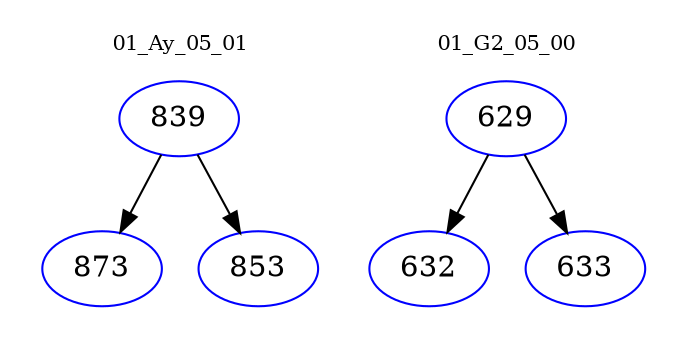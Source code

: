 digraph{
subgraph cluster_0 {
color = white
label = "01_Ay_05_01";
fontsize=10;
T0_839 [label="839", color="blue"]
T0_839 -> T0_873 [color="black"]
T0_873 [label="873", color="blue"]
T0_839 -> T0_853 [color="black"]
T0_853 [label="853", color="blue"]
}
subgraph cluster_1 {
color = white
label = "01_G2_05_00";
fontsize=10;
T1_629 [label="629", color="blue"]
T1_629 -> T1_632 [color="black"]
T1_632 [label="632", color="blue"]
T1_629 -> T1_633 [color="black"]
T1_633 [label="633", color="blue"]
}
}
